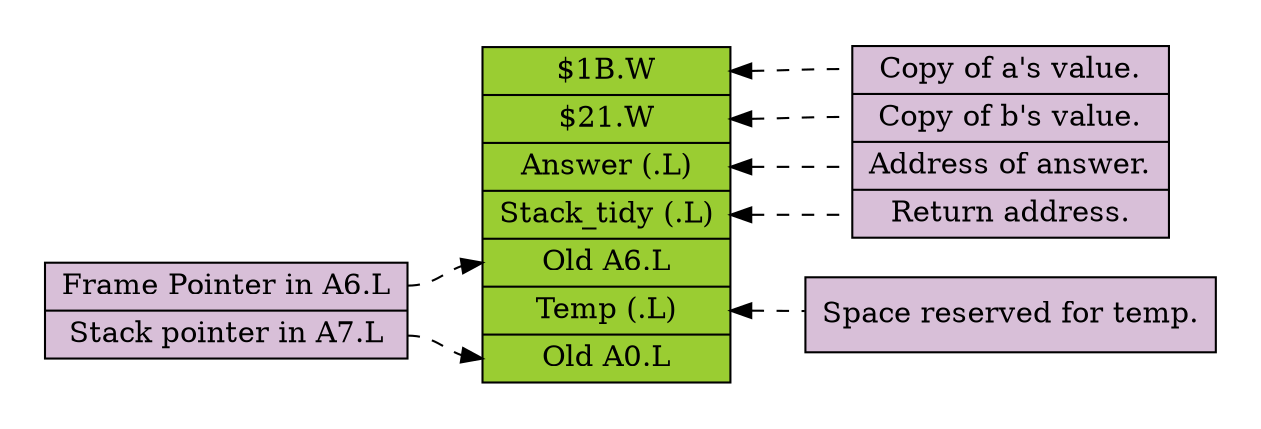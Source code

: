 // dot -T svg -o stack.svg stack.dot
// dot -T png -o stack.png stack.dot


digraph structs {
    rankdir=LR
    //label="Stack showing Frame Pointer";
    pad="0.3";
    //bgcolor=grey77;
    

    // Structure defaults, unless specified otherwise.
    node [shape=record style=filled];

// Structures...
    // If you want to split structures over multiple lines, then
    // put the | on the next line. 
    structFPSP [label="<fp> Frame Pointer in A6.L 
                     | <sp> Stack pointer in A7.L" 
                fillcolor=thistle
               ];

    structTemp [label="<temp> Space reserved for temp." 
                fillcolor=thistle
               ];

    structStack  [label="<a>          $1B.W 
                       | <b>          $21.W 
                       | <answer>     Answer (.L) 
                       | <stack_tidy> Stack_tidy (.L) 
                       | <a6>         Old A6.L 
                       | <temp>       Temp (.L) 
                       | <a7>         Old A0.L"
                  fillcolor=yellowgreen 
                 ];

    structP  [label="<a>          Copy of a's value. 
                   | <b>          Copy of b's value. 
                   | <answer>     Address of answer. 
                   | <stack_tidy> Return address." 
              fillcolor=thistle
             ];


// Connecting lines...
    edge [style="dashed"];
    structFPSP:fp -> structStack:a6;
    structFPSP:sp -> structStack:a7;

    edge [style="dashed" dir=back];
    structStack:a -> structP:a;
    structStack:b -> structP:b;
    structStack:answer -> structP:answer;
    structStack:stack_tidy -> structP:stack_tidy;

    structStack:temp -> structTemp:temp;
}

